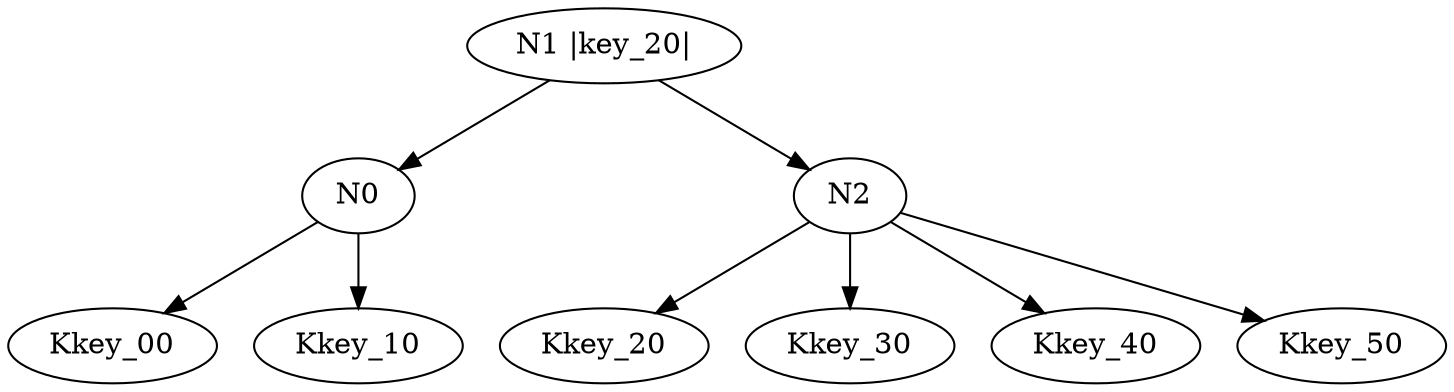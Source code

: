 digraph G {
N1[label="N1 |key_20|"]N1 -> N0;
N0 -> Kkey_00;
N0 -> Kkey_10;
N1 -> N2;
N2 -> Kkey_20;
N2 -> Kkey_30;
N2 -> Kkey_40;
N2 -> Kkey_50;
}
